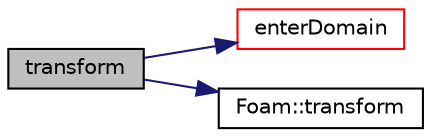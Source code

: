 digraph "transform"
{
  bgcolor="transparent";
  edge [fontname="Helvetica",fontsize="10",labelfontname="Helvetica",labelfontsize="10"];
  node [fontname="Helvetica",fontsize="10",shape=record];
  rankdir="LR";
  Node1 [label="transform",height=0.2,width=0.4,color="black", fillcolor="grey75", style="filled", fontcolor="black"];
  Node1 -> Node2 [color="midnightblue",fontsize="10",style="solid",fontname="Helvetica"];
  Node2 [label="enterDomain",height=0.2,width=0.4,color="red",URL="$a01919.html#a42908ca7dd32e79250d338b9fb984bef",tooltip="Convert relative origin to absolute by adding entering point. "];
  Node1 -> Node3 [color="midnightblue",fontsize="10",style="solid",fontname="Helvetica"];
  Node3 [label="Foam::transform",height=0.2,width=0.4,color="black",URL="$a10936.html#a919915170941701c1223291531ad010c"];
}
